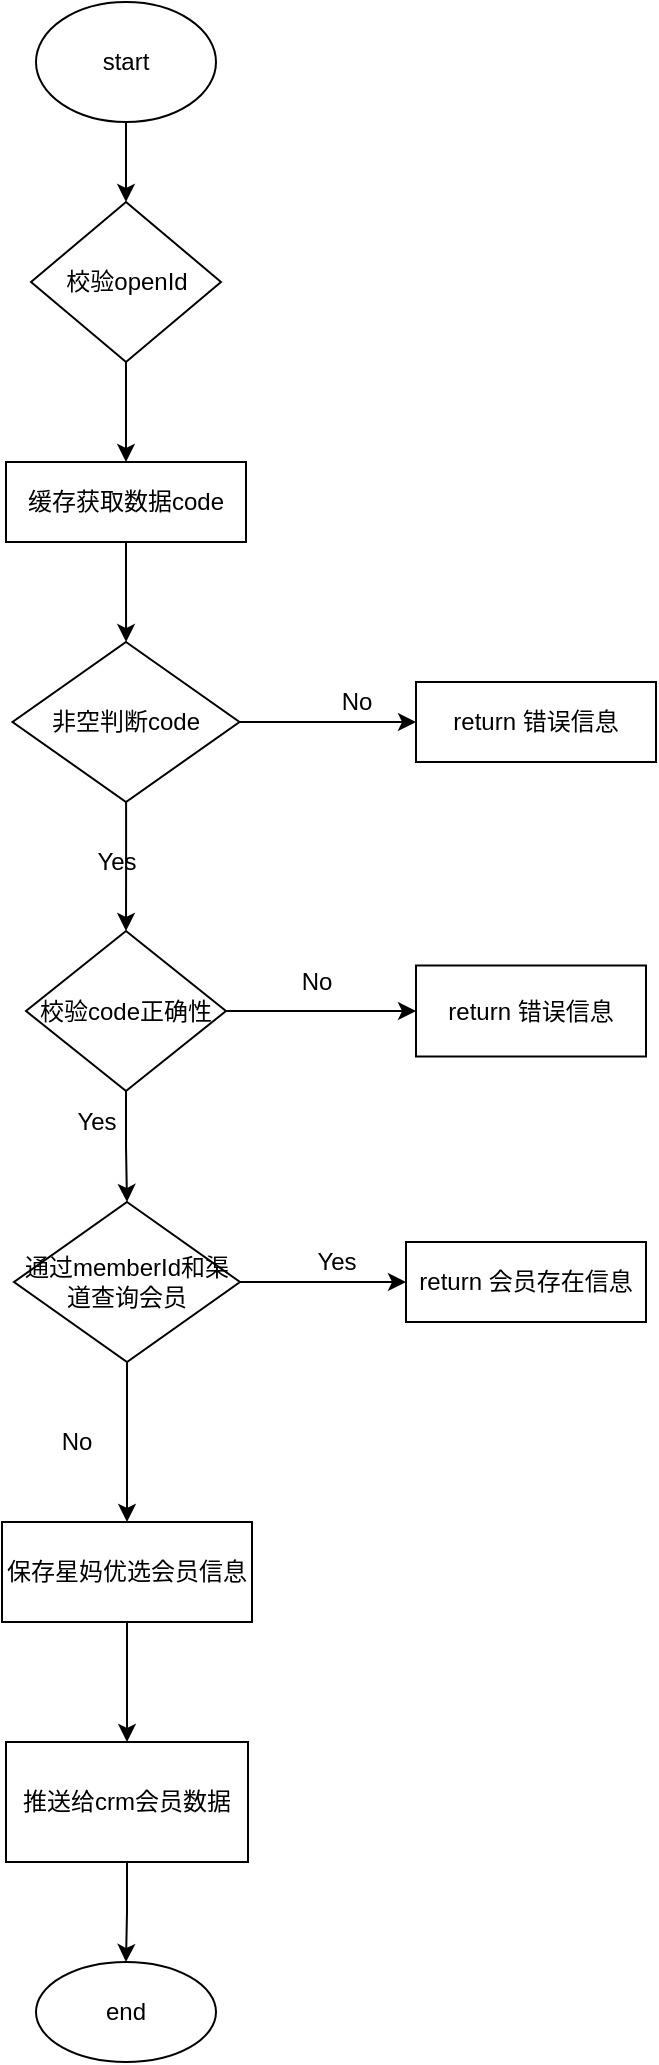 <mxfile version="14.5.8" type="github">
  <diagram id="Ore4MgicJ0b4Vx4Ows8z" name="Page-1">
    <mxGraphModel dx="1422" dy="762" grid="1" gridSize="10" guides="1" tooltips="1" connect="1" arrows="1" fold="1" page="1" pageScale="1" pageWidth="827" pageHeight="1169" math="0" shadow="0">
      <root>
        <mxCell id="0" />
        <mxCell id="1" parent="0" />
        <mxCell id="LphKP8YRUhctz4YZiUcn-12" value="" style="edgeStyle=orthogonalEdgeStyle;rounded=0;orthogonalLoop=1;jettySize=auto;html=1;" edge="1" parent="1" source="LphKP8YRUhctz4YZiUcn-1" target="LphKP8YRUhctz4YZiUcn-2">
          <mxGeometry relative="1" as="geometry" />
        </mxCell>
        <mxCell id="LphKP8YRUhctz4YZiUcn-1" value="start" style="ellipse;whiteSpace=wrap;html=1;" vertex="1" parent="1">
          <mxGeometry x="330" y="40" width="90" height="60" as="geometry" />
        </mxCell>
        <mxCell id="LphKP8YRUhctz4YZiUcn-13" value="" style="edgeStyle=orthogonalEdgeStyle;rounded=0;orthogonalLoop=1;jettySize=auto;html=1;" edge="1" parent="1" source="LphKP8YRUhctz4YZiUcn-2" target="LphKP8YRUhctz4YZiUcn-3">
          <mxGeometry relative="1" as="geometry" />
        </mxCell>
        <mxCell id="LphKP8YRUhctz4YZiUcn-2" value="校验openId" style="rhombus;whiteSpace=wrap;html=1;" vertex="1" parent="1">
          <mxGeometry x="327.5" y="140" width="95" height="80" as="geometry" />
        </mxCell>
        <mxCell id="LphKP8YRUhctz4YZiUcn-14" value="" style="edgeStyle=orthogonalEdgeStyle;rounded=0;orthogonalLoop=1;jettySize=auto;html=1;" edge="1" parent="1" source="LphKP8YRUhctz4YZiUcn-3" target="LphKP8YRUhctz4YZiUcn-4">
          <mxGeometry relative="1" as="geometry" />
        </mxCell>
        <mxCell id="LphKP8YRUhctz4YZiUcn-3" value="缓存获取数据code" style="rounded=0;whiteSpace=wrap;html=1;" vertex="1" parent="1">
          <mxGeometry x="315" y="270" width="120" height="40" as="geometry" />
        </mxCell>
        <mxCell id="LphKP8YRUhctz4YZiUcn-15" value="" style="edgeStyle=orthogonalEdgeStyle;rounded=0;orthogonalLoop=1;jettySize=auto;html=1;" edge="1" parent="1" source="LphKP8YRUhctz4YZiUcn-4" target="LphKP8YRUhctz4YZiUcn-5">
          <mxGeometry relative="1" as="geometry" />
        </mxCell>
        <mxCell id="LphKP8YRUhctz4YZiUcn-17" value="" style="edgeStyle=orthogonalEdgeStyle;rounded=0;orthogonalLoop=1;jettySize=auto;html=1;" edge="1" parent="1" source="LphKP8YRUhctz4YZiUcn-4" target="LphKP8YRUhctz4YZiUcn-16">
          <mxGeometry relative="1" as="geometry" />
        </mxCell>
        <mxCell id="LphKP8YRUhctz4YZiUcn-4" value="非空判断code" style="rhombus;whiteSpace=wrap;html=1;" vertex="1" parent="1">
          <mxGeometry x="318.25" y="360" width="113.5" height="80" as="geometry" />
        </mxCell>
        <mxCell id="LphKP8YRUhctz4YZiUcn-20" value="" style="edgeStyle=orthogonalEdgeStyle;rounded=0;orthogonalLoop=1;jettySize=auto;html=1;" edge="1" parent="1" source="LphKP8YRUhctz4YZiUcn-5" target="LphKP8YRUhctz4YZiUcn-7">
          <mxGeometry relative="1" as="geometry" />
        </mxCell>
        <mxCell id="LphKP8YRUhctz4YZiUcn-23" value="" style="edgeStyle=orthogonalEdgeStyle;rounded=0;orthogonalLoop=1;jettySize=auto;html=1;" edge="1" parent="1" source="LphKP8YRUhctz4YZiUcn-5" target="LphKP8YRUhctz4YZiUcn-22">
          <mxGeometry relative="1" as="geometry" />
        </mxCell>
        <mxCell id="LphKP8YRUhctz4YZiUcn-5" value="校验code正确性" style="rhombus;whiteSpace=wrap;html=1;" vertex="1" parent="1">
          <mxGeometry x="325" y="504.5" width="100" height="80" as="geometry" />
        </mxCell>
        <mxCell id="LphKP8YRUhctz4YZiUcn-25" value="" style="edgeStyle=orthogonalEdgeStyle;rounded=0;orthogonalLoop=1;jettySize=auto;html=1;" edge="1" parent="1" source="LphKP8YRUhctz4YZiUcn-7" target="LphKP8YRUhctz4YZiUcn-9">
          <mxGeometry relative="1" as="geometry" />
        </mxCell>
        <mxCell id="LphKP8YRUhctz4YZiUcn-29" value="" style="edgeStyle=orthogonalEdgeStyle;rounded=0;orthogonalLoop=1;jettySize=auto;html=1;" edge="1" parent="1" source="LphKP8YRUhctz4YZiUcn-7" target="LphKP8YRUhctz4YZiUcn-28">
          <mxGeometry relative="1" as="geometry" />
        </mxCell>
        <mxCell id="LphKP8YRUhctz4YZiUcn-7" value="通过memberId和渠道查询会员" style="rhombus;whiteSpace=wrap;html=1;" vertex="1" parent="1">
          <mxGeometry x="319" y="640" width="113" height="80" as="geometry" />
        </mxCell>
        <mxCell id="LphKP8YRUhctz4YZiUcn-26" value="" style="edgeStyle=orthogonalEdgeStyle;rounded=0;orthogonalLoop=1;jettySize=auto;html=1;" edge="1" parent="1" source="LphKP8YRUhctz4YZiUcn-9" target="LphKP8YRUhctz4YZiUcn-10">
          <mxGeometry relative="1" as="geometry" />
        </mxCell>
        <mxCell id="LphKP8YRUhctz4YZiUcn-9" value="保存星妈优选会员信息" style="rounded=0;whiteSpace=wrap;html=1;" vertex="1" parent="1">
          <mxGeometry x="313" y="800" width="125" height="50" as="geometry" />
        </mxCell>
        <mxCell id="LphKP8YRUhctz4YZiUcn-31" value="" style="edgeStyle=orthogonalEdgeStyle;rounded=0;orthogonalLoop=1;jettySize=auto;html=1;" edge="1" parent="1" source="LphKP8YRUhctz4YZiUcn-10" target="LphKP8YRUhctz4YZiUcn-11">
          <mxGeometry relative="1" as="geometry" />
        </mxCell>
        <mxCell id="LphKP8YRUhctz4YZiUcn-10" value="推送给crm会员数据" style="rounded=0;whiteSpace=wrap;html=1;" vertex="1" parent="1">
          <mxGeometry x="315" y="910" width="121" height="60" as="geometry" />
        </mxCell>
        <mxCell id="LphKP8YRUhctz4YZiUcn-11" value="end" style="ellipse;whiteSpace=wrap;html=1;" vertex="1" parent="1">
          <mxGeometry x="330" y="1020" width="90" height="50" as="geometry" />
        </mxCell>
        <mxCell id="LphKP8YRUhctz4YZiUcn-16" value="return 错误信息" style="rounded=0;whiteSpace=wrap;html=1;" vertex="1" parent="1">
          <mxGeometry x="520" y="380" width="120" height="40" as="geometry" />
        </mxCell>
        <mxCell id="LphKP8YRUhctz4YZiUcn-18" value="No" style="text;html=1;align=center;verticalAlign=middle;resizable=0;points=[];autosize=1;strokeColor=none;" vertex="1" parent="1">
          <mxGeometry x="475" y="380" width="30" height="20" as="geometry" />
        </mxCell>
        <mxCell id="LphKP8YRUhctz4YZiUcn-19" value="Yes" style="text;html=1;align=center;verticalAlign=middle;resizable=0;points=[];autosize=1;strokeColor=none;" vertex="1" parent="1">
          <mxGeometry x="350" y="460" width="40" height="20" as="geometry" />
        </mxCell>
        <mxCell id="LphKP8YRUhctz4YZiUcn-21" value="Yes" style="text;html=1;align=center;verticalAlign=middle;resizable=0;points=[];autosize=1;strokeColor=none;" vertex="1" parent="1">
          <mxGeometry x="340" y="590" width="40" height="20" as="geometry" />
        </mxCell>
        <mxCell id="LphKP8YRUhctz4YZiUcn-22" value="return 错误信息" style="rounded=0;whiteSpace=wrap;html=1;" vertex="1" parent="1">
          <mxGeometry x="520" y="521.75" width="115" height="45.5" as="geometry" />
        </mxCell>
        <mxCell id="LphKP8YRUhctz4YZiUcn-24" value="No" style="text;html=1;align=center;verticalAlign=middle;resizable=0;points=[];autosize=1;strokeColor=none;" vertex="1" parent="1">
          <mxGeometry x="455" y="520" width="30" height="20" as="geometry" />
        </mxCell>
        <mxCell id="LphKP8YRUhctz4YZiUcn-27" value="No" style="text;html=1;align=center;verticalAlign=middle;resizable=0;points=[];autosize=1;strokeColor=none;" vertex="1" parent="1">
          <mxGeometry x="335" y="750" width="30" height="20" as="geometry" />
        </mxCell>
        <mxCell id="LphKP8YRUhctz4YZiUcn-28" value="return 会员存在信息" style="rounded=0;whiteSpace=wrap;html=1;" vertex="1" parent="1">
          <mxGeometry x="515" y="660" width="120" height="40" as="geometry" />
        </mxCell>
        <mxCell id="LphKP8YRUhctz4YZiUcn-30" value="Yes" style="text;html=1;align=center;verticalAlign=middle;resizable=0;points=[];autosize=1;strokeColor=none;" vertex="1" parent="1">
          <mxGeometry x="460" y="660" width="40" height="20" as="geometry" />
        </mxCell>
      </root>
    </mxGraphModel>
  </diagram>
</mxfile>
